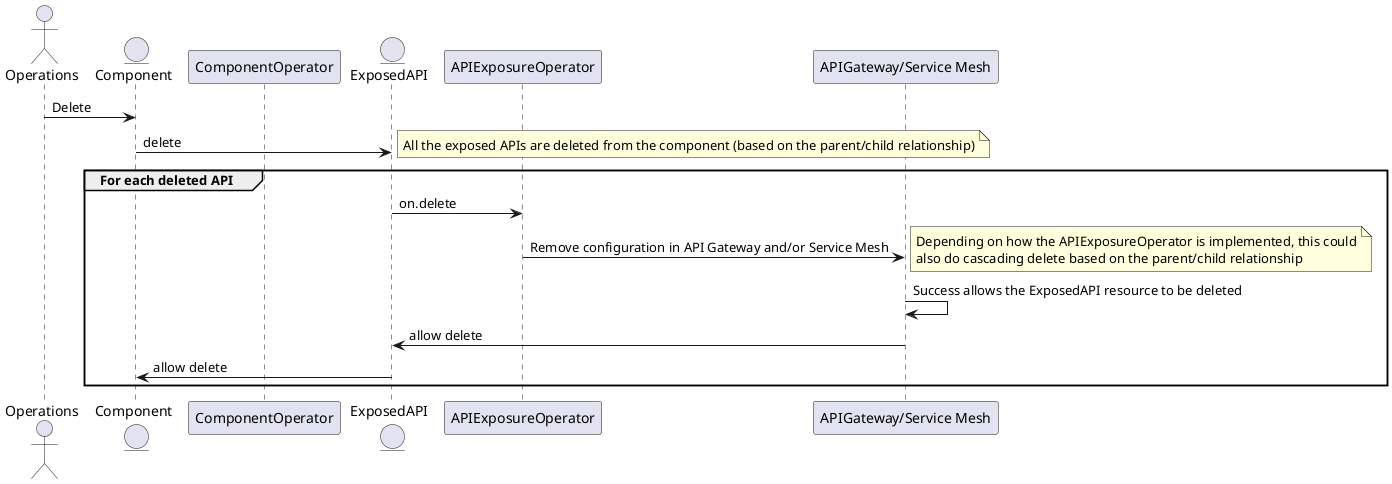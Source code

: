 @startuml

actor Operations
entity Component
participant ComponentOperator
entity ExposedAPI
participant APIExposureOperator
participant "APIGateway/Service Mesh"

Component <- Operations : Delete
Component ->  ExposedAPI: delete
note right
    All the exposed APIs are deleted from the component (based on the parent/child relationship)
end note
group For each deleted API
    ExposedAPI -> APIExposureOperator: on.delete 
    APIExposureOperator -> "APIGateway/Service Mesh" : Remove configuration in API Gateway and/or Service Mesh
    note right
        Depending on how the APIExposureOperator is implemented, this could
        also do cascading delete based on the parent/child relationship
    end note

    "APIGateway/Service Mesh" -> "APIGateway/Service Mesh": Success allows the ExposedAPI resource to be deleted
    ExposedAPI <- "APIGateway/Service Mesh" : allow delete
    Component <- ExposedAPI: allow delete
end

@enduml